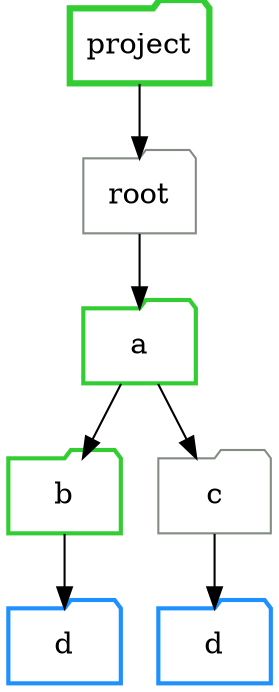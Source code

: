 digraph sourcetree
{
   node [ shape="box"; style="filled" ]

   "project" -> "root" [ style="", label="" ]
   "root" -> "root/a" [ style="", label="" ]
   "root/a" -> "root/a/b" [ style="", label="" ]
   "root/a/b" -> "root/a/b/d" [ style="", label="" ]
   "root/a/b/d" [ shape="folder", penwidth="2", color="dodgerblue", style="" label="d"]
   "root/a/b" [ shape="folder", penwidth="2", color="limegreen", style="" label="b"]
   "root/a" -> "root/a/c" [ style="", label="" ]
   "root/a/c" -> "root/a/c/d" [ style="", label="" ]
   "root/a/c/d" [ shape="folder", penwidth="2", color="dodgerblue", style="" label="d"]
   "root/a" [ shape="folder", penwidth="2", color="limegreen", style="" label="a"]
   "project" [ shape="folder", penwidth="3", color="limegreen", style="" label="project"]
   "root" [ shape="folder", penwidth="1", color="honeydew4", style="" label="root"]
   "root/a/c" [ shape="folder", penwidth="1", color="honeydew4", style="" label="c"]
}
